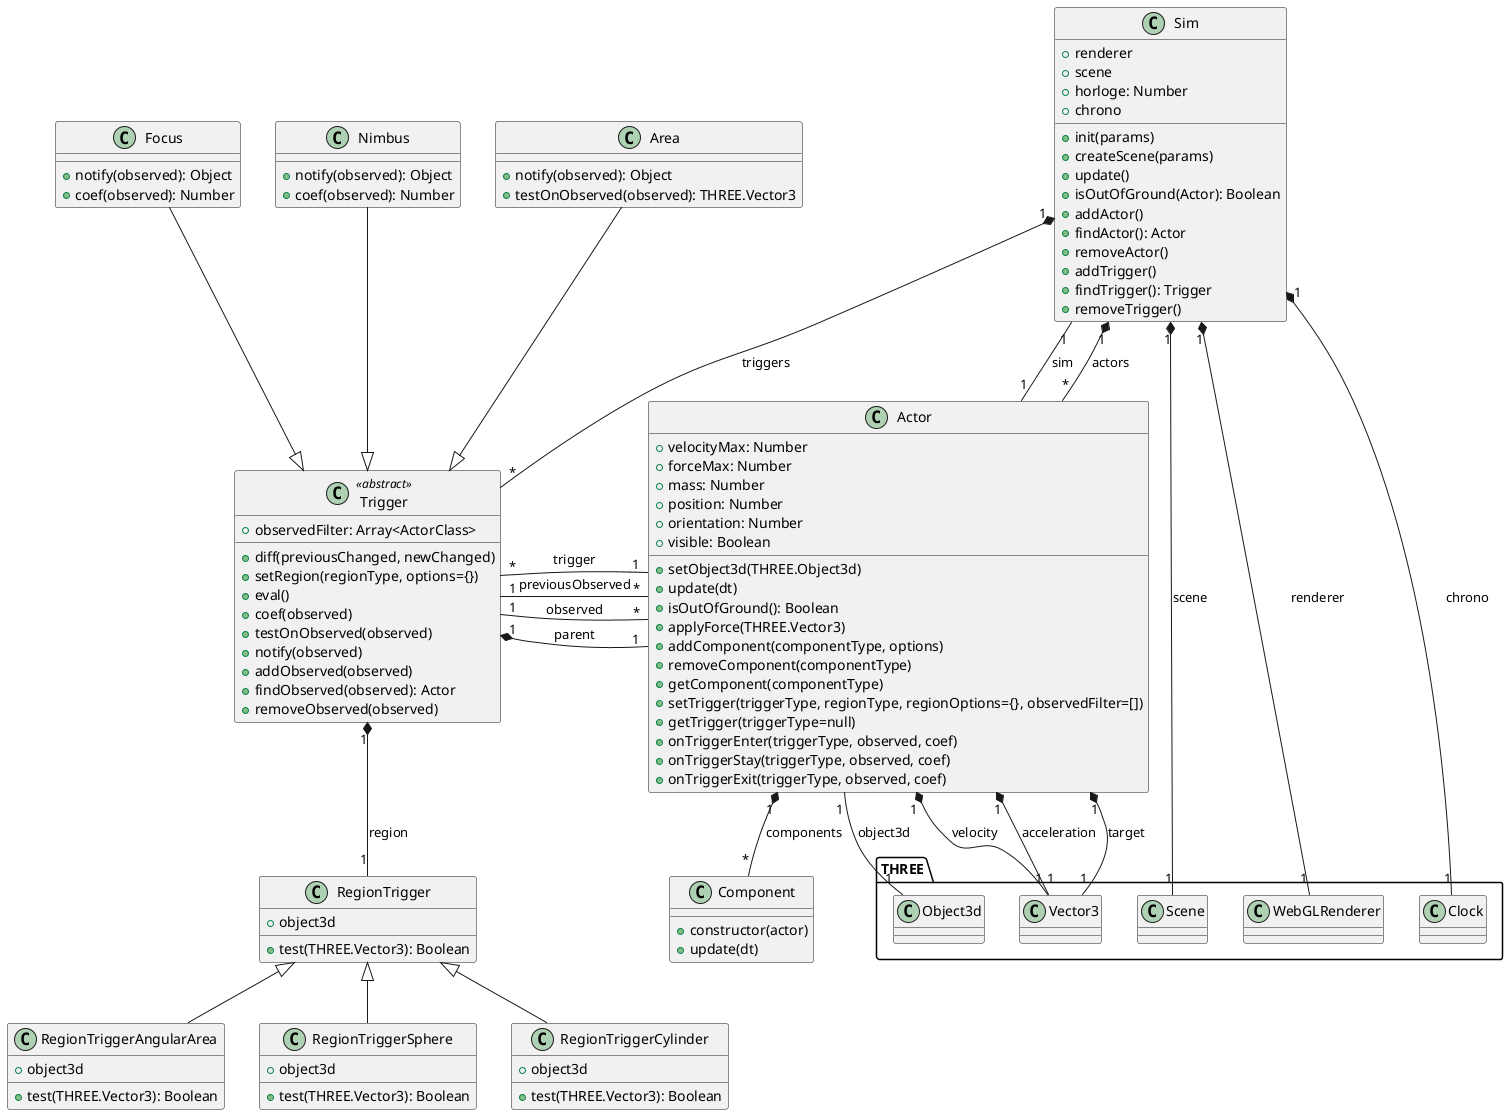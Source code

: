 @startuml

class Sim {
  + renderer
  + scene
  + horloge: Number
  + chrono

  + init(params)
  + createScene(params)
  + update()
  + isOutOfGround(Actor): Boolean
  + addActor()
  + findActor(): Actor
  + removeActor()
  + addTrigger()
  + findTrigger(): Trigger
  + removeTrigger()
}

class Component {
  + constructor(actor)
  + update(dt)
}

class Actor {
  + velocityMax: Number
  + forceMax: Number
  + mass: Number
  + position: Number
  + orientation: Number
  + visible: Boolean
  + setObject3d(THREE.Object3d)
  + update(dt)
  + isOutOfGround(): Boolean
  + applyForce(THREE.Vector3)
  + addComponent(componentType, options)
  + removeComponent(componentType)
  + getComponent(componentType)
  + setTrigger(triggerType, regionType, regionOptions={}, observedFilter=[])
  + getTrigger(triggerType=null)
  + onTriggerEnter(triggerType, observed, coef)
  + onTriggerStay(triggerType, observed, coef)
  + onTriggerExit(triggerType, observed, coef)
}

class Trigger <<abstract>> {
  + observedFilter: Array<ActorClass>
  + diff(previousChanged, newChanged)
  + setRegion(regionType, options={})
  + eval()
  + coef(observed)
  + testOnObserved(observed)
  + notify(observed)
  + addObserved(observed)
  + findObserved(observed): Actor
  + removeObserved(observed)
}

class Nimbus {

  + notify(observed): Object
  + coef(observed): Number
}
class Focus {

  + notify(observed): Object
  + coef(observed): Number
}
class Area {

  + notify(observed): Object
  + testOnObserved(observed): THREE.Vector3
}


class RegionTrigger {
  + object3d
  + test(THREE.Vector3): Boolean
}

class RegionTriggerAngularArea {
  + object3d
  + test(THREE.Vector3): Boolean
}

class RegionTriggerSphere {
  + object3d
  + test(THREE.Vector3): Boolean
}

class RegionTriggerCylinder {
  + object3d
  + test(THREE.Vector3): Boolean
}

Sim "1" -down- "1" Actor: sim
Sim "1" *-down- "*" Actor: actors
Sim "1" *- "*" Trigger: triggers
Sim "1" *- "1" THREE.Scene: scene
Sim "1" *- "1" THREE.WebGLRenderer: renderer
Sim "1" *- "1" THREE.Clock: chrono

Actor "1" *-- "*" Component: components
Actor "1" -- "1" THREE.Object3d: object3d
Actor "1" *-right- "1" THREE.Vector3: velocity
Actor "1" *-right- "1" THREE.Vector3: acceleration
Actor "1" *-right- "1" THREE.Vector3: target
Actor "1" -left-* "1" Trigger: parent
Actor "*" -left- "1" Trigger: observed
Actor "*" -left- "1" Trigger: previousObserved
Actor "1" --- "*" Trigger: trigger

Trigger <|-up- Nimbus
Trigger <|-up- Focus
Trigger <|-up- Area

Trigger "1" *-- "1" RegionTrigger: region

RegionTrigger <|-- RegionTriggerSphere
RegionTrigger <|-- RegionTriggerCylinder
RegionTrigger <|-- RegionTriggerAngularArea
@enduml